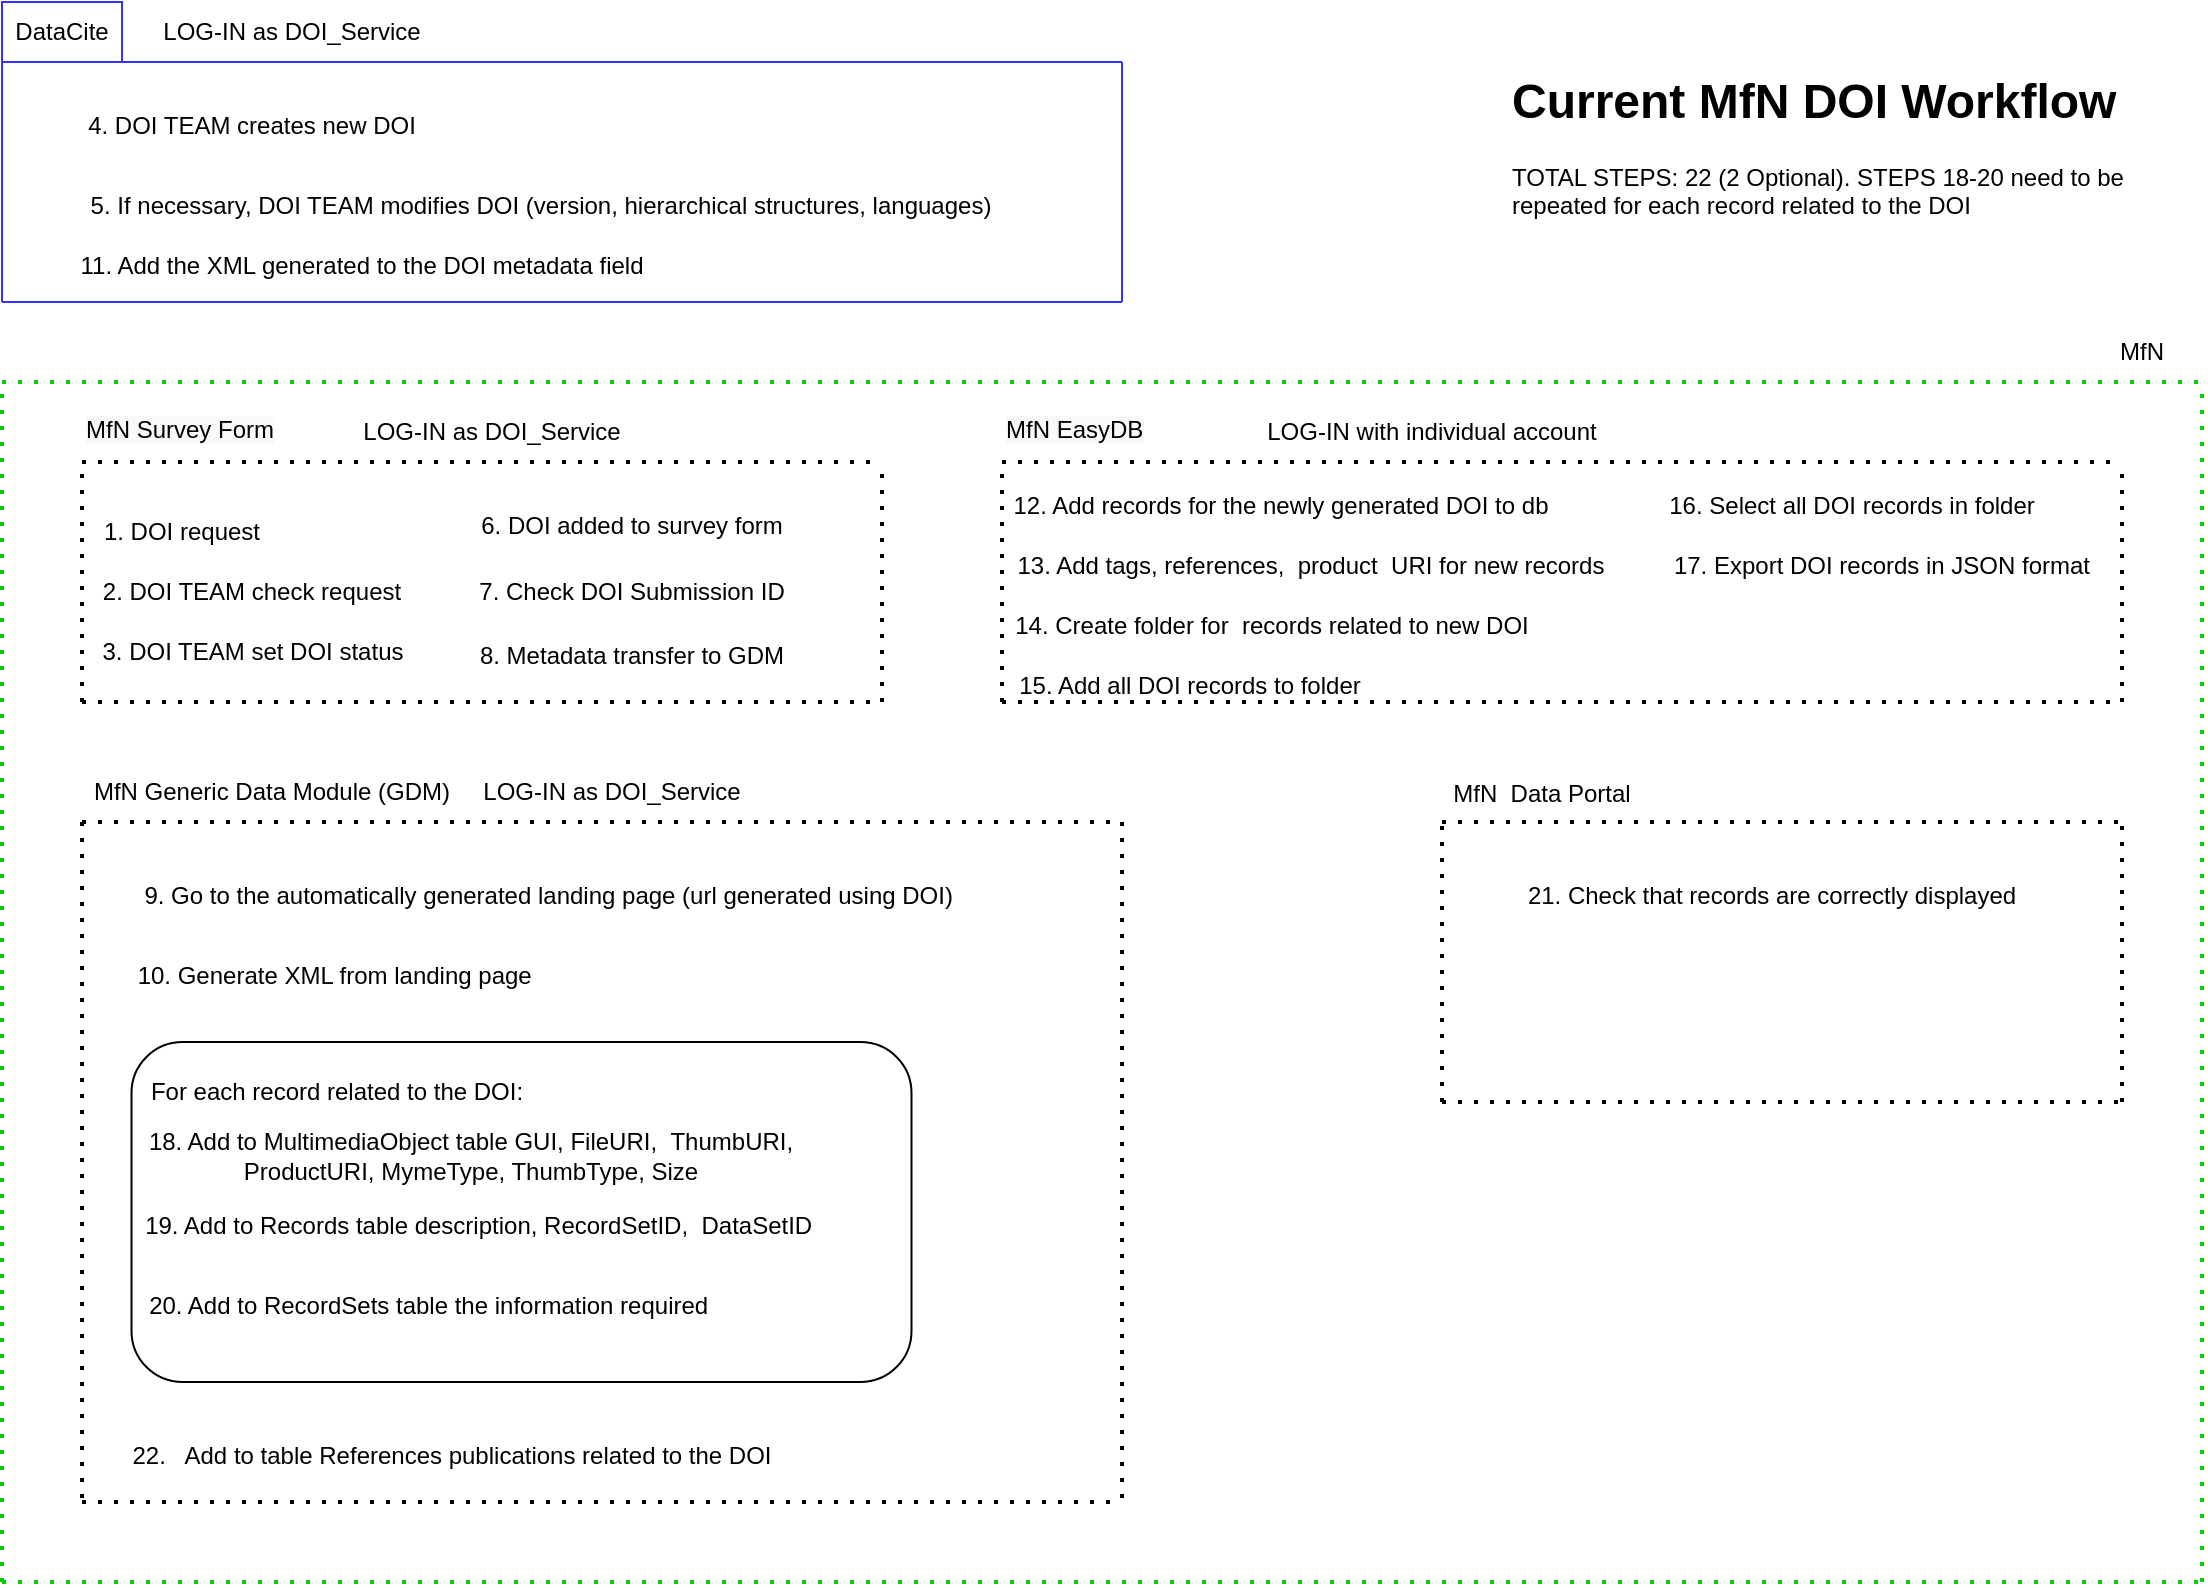 <mxfile version="20.1.1" type="github">
  <diagram id="-1jy5hLoVj57MFFHEsiL" name="Page-1">
    <mxGraphModel dx="1326" dy="738" grid="1" gridSize="10" guides="1" tooltips="1" connect="1" arrows="1" fold="1" page="1" pageScale="1" pageWidth="1169" pageHeight="827" math="0" shadow="0">
      <root>
        <mxCell id="0" />
        <mxCell id="1" parent="0" />
        <mxCell id="CufjEUIWF9jbsMjmMuLT-2" value="&lt;h1&gt;Current MfN DOI Workflow&lt;/h1&gt;&lt;p&gt;TOTAL STEPS: 22 (2 Optional). STEPS 18-20 need to be repeated for each record related to the DOI&lt;/p&gt;&lt;p&gt;&lt;br&gt;&lt;/p&gt;" style="text;html=1;strokeColor=none;fillColor=none;spacing=5;spacingTop=-20;whiteSpace=wrap;overflow=hidden;rounded=0;" parent="1" vertex="1">
          <mxGeometry x="790" y="40" width="350" height="80" as="geometry" />
        </mxCell>
        <mxCell id="CufjEUIWF9jbsMjmMuLT-3" value="" style="endArrow=none;dashed=1;html=1;dashPattern=1 3;strokeWidth=2;rounded=0;strokeColor=#00CC00;" parent="1" edge="1">
          <mxGeometry width="50" height="50" relative="1" as="geometry">
            <mxPoint x="40" y="200" as="sourcePoint" />
            <mxPoint x="1140" y="200" as="targetPoint" />
          </mxGeometry>
        </mxCell>
        <mxCell id="CufjEUIWF9jbsMjmMuLT-4" value="" style="endArrow=none;dashed=1;html=1;dashPattern=1 3;strokeWidth=2;rounded=0;strokeColor=#00CC00;" parent="1" edge="1">
          <mxGeometry width="50" height="50" relative="1" as="geometry">
            <mxPoint x="40" y="800" as="sourcePoint" />
            <mxPoint x="40" y="200" as="targetPoint" />
          </mxGeometry>
        </mxCell>
        <mxCell id="CufjEUIWF9jbsMjmMuLT-5" value="" style="endArrow=none;dashed=1;html=1;dashPattern=1 3;strokeWidth=2;rounded=0;strokeColor=#00CC00;" parent="1" edge="1">
          <mxGeometry width="50" height="50" relative="1" as="geometry">
            <mxPoint x="1140" y="800" as="sourcePoint" />
            <mxPoint x="1140" y="200" as="targetPoint" />
          </mxGeometry>
        </mxCell>
        <mxCell id="CufjEUIWF9jbsMjmMuLT-6" value="" style="endArrow=none;dashed=1;html=1;dashPattern=1 3;strokeWidth=2;rounded=0;strokeColor=#00CC00;" parent="1" edge="1">
          <mxGeometry width="50" height="50" relative="1" as="geometry">
            <mxPoint x="40" y="800" as="sourcePoint" />
            <mxPoint x="1140" y="800" as="targetPoint" />
          </mxGeometry>
        </mxCell>
        <mxCell id="CufjEUIWF9jbsMjmMuLT-10" value="" style="endArrow=none;html=1;rounded=0;strokeColor=#3333FF;" parent="1" edge="1">
          <mxGeometry width="50" height="50" relative="1" as="geometry">
            <mxPoint x="40" y="40" as="sourcePoint" />
            <mxPoint x="600" y="40" as="targetPoint" />
          </mxGeometry>
        </mxCell>
        <mxCell id="CufjEUIWF9jbsMjmMuLT-11" value="" style="endArrow=none;html=1;rounded=0;strokeColor=#3333FF;" parent="1" edge="1">
          <mxGeometry width="50" height="50" relative="1" as="geometry">
            <mxPoint x="40" y="160" as="sourcePoint" />
            <mxPoint x="40" y="40" as="targetPoint" />
          </mxGeometry>
        </mxCell>
        <mxCell id="CufjEUIWF9jbsMjmMuLT-12" value="" style="endArrow=none;html=1;rounded=0;strokeColor=#3333FF;" parent="1" edge="1">
          <mxGeometry width="50" height="50" relative="1" as="geometry">
            <mxPoint x="40" y="160" as="sourcePoint" />
            <mxPoint x="600" y="160" as="targetPoint" />
          </mxGeometry>
        </mxCell>
        <mxCell id="CufjEUIWF9jbsMjmMuLT-13" value="" style="endArrow=none;html=1;rounded=0;strokeColor=#3333FF;" parent="1" edge="1">
          <mxGeometry width="50" height="50" relative="1" as="geometry">
            <mxPoint x="600" y="160" as="sourcePoint" />
            <mxPoint x="600" y="40" as="targetPoint" />
          </mxGeometry>
        </mxCell>
        <mxCell id="CufjEUIWF9jbsMjmMuLT-14" value="DataCite" style="text;html=1;strokeColor=#3333FF;fillColor=none;align=center;verticalAlign=middle;whiteSpace=wrap;rounded=0;" parent="1" vertex="1">
          <mxGeometry x="40" y="10" width="60" height="30" as="geometry" />
        </mxCell>
        <mxCell id="CufjEUIWF9jbsMjmMuLT-15" value="MfN" style="text;html=1;strokeColor=none;fillColor=none;align=center;verticalAlign=middle;whiteSpace=wrap;rounded=0;" parent="1" vertex="1">
          <mxGeometry x="1080" y="170" width="60" height="30" as="geometry" />
        </mxCell>
        <mxCell id="CufjEUIWF9jbsMjmMuLT-17" value="" style="endArrow=none;dashed=1;html=1;dashPattern=1 3;strokeWidth=2;rounded=0;" parent="1" edge="1">
          <mxGeometry width="50" height="50" relative="1" as="geometry">
            <mxPoint x="80" y="240" as="sourcePoint" />
            <mxPoint x="480" y="240" as="targetPoint" />
          </mxGeometry>
        </mxCell>
        <mxCell id="CufjEUIWF9jbsMjmMuLT-18" value="" style="endArrow=none;dashed=1;html=1;dashPattern=1 3;strokeWidth=2;rounded=0;" parent="1" edge="1">
          <mxGeometry width="50" height="50" relative="1" as="geometry">
            <mxPoint x="80" y="360" as="sourcePoint" />
            <mxPoint x="80" y="240" as="targetPoint" />
          </mxGeometry>
        </mxCell>
        <mxCell id="CufjEUIWF9jbsMjmMuLT-19" value="" style="endArrow=none;dashed=1;html=1;dashPattern=1 3;strokeWidth=2;rounded=0;" parent="1" edge="1">
          <mxGeometry width="50" height="50" relative="1" as="geometry">
            <mxPoint x="480" y="360" as="sourcePoint" />
            <mxPoint x="480" y="240" as="targetPoint" />
            <Array as="points" />
          </mxGeometry>
        </mxCell>
        <mxCell id="CufjEUIWF9jbsMjmMuLT-20" value="" style="endArrow=none;dashed=1;html=1;dashPattern=1 3;strokeWidth=2;rounded=0;" parent="1" edge="1">
          <mxGeometry width="50" height="50" relative="1" as="geometry">
            <mxPoint x="80" y="360" as="sourcePoint" />
            <mxPoint x="480" y="360" as="targetPoint" />
            <Array as="points">
              <mxPoint x="210" y="360" />
            </Array>
          </mxGeometry>
        </mxCell>
        <mxCell id="CufjEUIWF9jbsMjmMuLT-23" value="&lt;span style=&quot;caret-color: rgb(0, 0, 0); color: rgb(0, 0, 0); font-family: Helvetica; font-size: 12px; font-style: normal; font-variant-caps: normal; font-weight: 400; letter-spacing: normal; text-align: center; text-indent: 0px; text-transform: none; word-spacing: 0px; -webkit-text-stroke-width: 0px; background-color: rgb(248, 249, 250); text-decoration: none; float: none; display: inline !important;&quot;&gt;MfN Survey Form&lt;/span&gt;" style="text;whiteSpace=wrap;html=1;" parent="1" vertex="1">
          <mxGeometry x="80" y="210" width="130" height="40" as="geometry" />
        </mxCell>
        <mxCell id="CufjEUIWF9jbsMjmMuLT-24" value="" style="endArrow=none;dashed=1;html=1;dashPattern=1 3;strokeWidth=2;rounded=0;" parent="1" edge="1">
          <mxGeometry width="50" height="50" relative="1" as="geometry">
            <mxPoint x="80" y="420" as="sourcePoint" />
            <mxPoint x="600" y="420" as="targetPoint" />
          </mxGeometry>
        </mxCell>
        <mxCell id="CufjEUIWF9jbsMjmMuLT-25" value="" style="endArrow=none;dashed=1;html=1;dashPattern=1 3;strokeWidth=2;rounded=0;" parent="1" edge="1">
          <mxGeometry width="50" height="50" relative="1" as="geometry">
            <mxPoint x="80" y="420" as="sourcePoint" />
            <mxPoint x="80" y="760" as="targetPoint" />
          </mxGeometry>
        </mxCell>
        <mxCell id="CufjEUIWF9jbsMjmMuLT-26" value="" style="endArrow=none;dashed=1;html=1;dashPattern=1 3;strokeWidth=2;rounded=0;" parent="1" edge="1">
          <mxGeometry width="50" height="50" relative="1" as="geometry">
            <mxPoint x="80" y="760" as="sourcePoint" />
            <mxPoint x="600" y="760" as="targetPoint" />
          </mxGeometry>
        </mxCell>
        <mxCell id="CufjEUIWF9jbsMjmMuLT-27" value="" style="endArrow=none;dashed=1;html=1;dashPattern=1 3;strokeWidth=2;rounded=0;" parent="1" edge="1">
          <mxGeometry width="50" height="50" relative="1" as="geometry">
            <mxPoint x="600" y="420" as="sourcePoint" />
            <mxPoint x="600" y="760" as="targetPoint" />
          </mxGeometry>
        </mxCell>
        <mxCell id="CufjEUIWF9jbsMjmMuLT-28" value="MfN Generic Data Module (GDM)" style="text;html=1;strokeColor=none;fillColor=none;align=center;verticalAlign=middle;whiteSpace=wrap;rounded=0;" parent="1" vertex="1">
          <mxGeometry x="80" y="390" width="190" height="30" as="geometry" />
        </mxCell>
        <mxCell id="CufjEUIWF9jbsMjmMuLT-29" value="" style="endArrow=none;dashed=1;html=1;dashPattern=1 3;strokeWidth=2;rounded=0;" parent="1" edge="1">
          <mxGeometry width="50" height="50" relative="1" as="geometry">
            <mxPoint x="540" y="240" as="sourcePoint" />
            <mxPoint x="1100" y="240" as="targetPoint" />
          </mxGeometry>
        </mxCell>
        <mxCell id="CufjEUIWF9jbsMjmMuLT-30" value="" style="endArrow=none;dashed=1;html=1;dashPattern=1 3;strokeWidth=2;rounded=0;" parent="1" edge="1">
          <mxGeometry width="50" height="50" relative="1" as="geometry">
            <mxPoint x="540" y="360" as="sourcePoint" />
            <mxPoint x="1100" y="360" as="targetPoint" />
          </mxGeometry>
        </mxCell>
        <mxCell id="CufjEUIWF9jbsMjmMuLT-31" value="" style="endArrow=none;dashed=1;html=1;dashPattern=1 3;strokeWidth=2;rounded=0;" parent="1" edge="1">
          <mxGeometry width="50" height="50" relative="1" as="geometry">
            <mxPoint x="540" y="360" as="sourcePoint" />
            <mxPoint x="540" y="240" as="targetPoint" />
          </mxGeometry>
        </mxCell>
        <mxCell id="CufjEUIWF9jbsMjmMuLT-32" value="" style="endArrow=none;dashed=1;html=1;dashPattern=1 3;strokeWidth=2;rounded=0;" parent="1" edge="1">
          <mxGeometry width="50" height="50" relative="1" as="geometry">
            <mxPoint x="1100" y="360" as="sourcePoint" />
            <mxPoint x="1100" y="240" as="targetPoint" />
          </mxGeometry>
        </mxCell>
        <mxCell id="CufjEUIWF9jbsMjmMuLT-33" value="&lt;span style=&quot;caret-color: rgb(0, 0, 0); color: rgb(0, 0, 0); font-family: Helvetica; font-size: 12px; font-style: normal; font-variant-caps: normal; font-weight: 400; letter-spacing: normal; text-align: center; text-indent: 0px; text-transform: none; word-spacing: 0px; -webkit-text-stroke-width: 0px; background-color: rgb(248, 249, 250); text-decoration: none; float: none; display: inline !important;&quot;&gt;MfN EasyDB&lt;/span&gt;" style="text;whiteSpace=wrap;html=1;" parent="1" vertex="1">
          <mxGeometry x="540" y="210" width="130" height="40" as="geometry" />
        </mxCell>
        <mxCell id="CufjEUIWF9jbsMjmMuLT-36" value="1. DOI request" style="text;html=1;strokeColor=none;fillColor=none;align=center;verticalAlign=middle;whiteSpace=wrap;rounded=0;" parent="1" vertex="1">
          <mxGeometry x="60" y="260" width="140" height="30" as="geometry" />
        </mxCell>
        <mxCell id="CufjEUIWF9jbsMjmMuLT-37" value="2. DOI TEAM check request" style="text;html=1;strokeColor=none;fillColor=none;align=center;verticalAlign=middle;whiteSpace=wrap;rounded=0;" parent="1" vertex="1">
          <mxGeometry x="80" y="290" width="170" height="30" as="geometry" />
        </mxCell>
        <mxCell id="CufjEUIWF9jbsMjmMuLT-41" value="3. DOI TEAM set DOI status" style="text;html=1;strokeColor=none;fillColor=none;align=center;verticalAlign=middle;whiteSpace=wrap;rounded=0;" parent="1" vertex="1">
          <mxGeometry x="81" y="320" width="169" height="30" as="geometry" />
        </mxCell>
        <mxCell id="CufjEUIWF9jbsMjmMuLT-42" value="LOG-IN as DOI_Service" style="text;html=1;strokeColor=none;fillColor=none;align=center;verticalAlign=middle;whiteSpace=wrap;rounded=0;" parent="1" vertex="1">
          <mxGeometry x="210" y="210" width="150" height="30" as="geometry" />
        </mxCell>
        <mxCell id="CufjEUIWF9jbsMjmMuLT-43" value="LOG-IN as DOI_Service" style="text;html=1;strokeColor=none;fillColor=none;align=center;verticalAlign=middle;whiteSpace=wrap;rounded=0;" parent="1" vertex="1">
          <mxGeometry x="270" y="390" width="150" height="30" as="geometry" />
        </mxCell>
        <mxCell id="CufjEUIWF9jbsMjmMuLT-44" value="LOG-IN as DOI_Service" style="text;html=1;strokeColor=none;fillColor=none;align=center;verticalAlign=middle;whiteSpace=wrap;rounded=0;" parent="1" vertex="1">
          <mxGeometry x="110" y="10" width="150" height="30" as="geometry" />
        </mxCell>
        <mxCell id="CufjEUIWF9jbsMjmMuLT-45" value="LOG-IN with individual account" style="text;html=1;strokeColor=none;fillColor=none;align=center;verticalAlign=middle;whiteSpace=wrap;rounded=0;" parent="1" vertex="1">
          <mxGeometry x="650" y="210" width="210" height="30" as="geometry" />
        </mxCell>
        <mxCell id="CufjEUIWF9jbsMjmMuLT-46" value="4. DOI TEAM creates new DOI" style="text;html=1;strokeColor=none;fillColor=none;align=center;verticalAlign=left;whiteSpace=wrap;rounded=0;" parent="1" vertex="1">
          <mxGeometry x="70" y="50" width="190" height="30" as="geometry" />
        </mxCell>
        <mxCell id="CufjEUIWF9jbsMjmMuLT-47" value="5. If necessary, DOI TEAM modifies DOI (version, hierarchical structures, languages)" style="text;html=1;strokeColor=none;fillColor=none;align=center;verticalAlign=left;whiteSpace=wrap;rounded=0;" parent="1" vertex="1">
          <mxGeometry x="80" y="90" width="459" height="30" as="geometry" />
        </mxCell>
        <mxCell id="CufjEUIWF9jbsMjmMuLT-48" value="6. DOI added to survey form" style="text;html=1;strokeColor=none;fillColor=none;align=center;verticalAlign=left;whiteSpace=wrap;rounded=0;" parent="1" vertex="1">
          <mxGeometry x="270" y="250" width="170" height="30" as="geometry" />
        </mxCell>
        <mxCell id="5RYXw5K6E_C5ybIzZq72-2" value="7. Check DOI Submission ID" style="text;html=1;strokeColor=none;fillColor=none;align=center;verticalAlign=middle;whiteSpace=wrap;rounded=0;" vertex="1" parent="1">
          <mxGeometry x="270" y="290" width="170" height="30" as="geometry" />
        </mxCell>
        <mxCell id="5RYXw5K6E_C5ybIzZq72-3" value="8. Metadata transfer to GDM" style="text;html=1;strokeColor=none;fillColor=none;align=center;verticalAlign=left;whiteSpace=wrap;rounded=0;" vertex="1" parent="1">
          <mxGeometry x="270" y="320" width="170" height="20" as="geometry" />
        </mxCell>
        <mxCell id="5RYXw5K6E_C5ybIzZq72-7" value="9. Go to the automatically generated landing page (url generated using DOI)&amp;nbsp;" style="text;html=1;strokeColor=none;fillColor=none;align=center;verticalAlign=left;whiteSpace=wrap;rounded=0;" vertex="1" parent="1">
          <mxGeometry x="100" y="440" width="430" height="20" as="geometry" />
        </mxCell>
        <mxCell id="5RYXw5K6E_C5ybIzZq72-8" value="10. Generate XML from landing page&amp;nbsp;" style="text;html=1;strokeColor=none;fillColor=none;align=center;verticalAlign=left;whiteSpace=wrap;rounded=0;" vertex="1" parent="1">
          <mxGeometry x="104.75" y="480" width="205.5" height="20" as="geometry" />
        </mxCell>
        <mxCell id="5RYXw5K6E_C5ybIzZq72-9" value="11. Add the XML generated to the DOI metadata field" style="text;html=1;strokeColor=none;fillColor=none;align=center;verticalAlign=left;whiteSpace=wrap;rounded=0;" vertex="1" parent="1">
          <mxGeometry x="70" y="120" width="300" height="30" as="geometry" />
        </mxCell>
        <mxCell id="5RYXw5K6E_C5ybIzZq72-10" value="12. Add records for the newly generated DOI to db" style="text;html=1;strokeColor=none;fillColor=none;align=center;verticalAlign=left;whiteSpace=wrap;rounded=0;" vertex="1" parent="1">
          <mxGeometry x="539" y="240" width="281" height="30" as="geometry" />
        </mxCell>
        <mxCell id="5RYXw5K6E_C5ybIzZq72-11" value="13. Add tags, references, &amp;nbsp;product &amp;nbsp;URI for new records" style="text;html=1;strokeColor=none;fillColor=none;align=center;verticalAlign=left;whiteSpace=wrap;rounded=0;" vertex="1" parent="1">
          <mxGeometry x="539" y="270" width="311" height="30" as="geometry" />
        </mxCell>
        <mxCell id="5RYXw5K6E_C5ybIzZq72-12" value="14. Create folder for &amp;nbsp;records related to new DOI" style="text;html=1;strokeColor=none;fillColor=none;align=center;verticalAlign=left;whiteSpace=wrap;rounded=0;" vertex="1" parent="1">
          <mxGeometry x="520" y="300" width="310" height="30" as="geometry" />
        </mxCell>
        <mxCell id="5RYXw5K6E_C5ybIzZq72-13" value="15. Add all DOI records to folder" style="text;html=1;strokeColor=none;fillColor=none;align=center;verticalAlign=left;whiteSpace=wrap;rounded=0;" vertex="1" parent="1">
          <mxGeometry x="539" y="330" width="190" height="30" as="geometry" />
        </mxCell>
        <mxCell id="5RYXw5K6E_C5ybIzZq72-14" value="16. Select all DOI records in folder" style="text;html=1;strokeColor=none;fillColor=none;align=center;verticalAlign=left;whiteSpace=wrap;rounded=0;" vertex="1" parent="1">
          <mxGeometry x="810" y="240" width="310" height="30" as="geometry" />
        </mxCell>
        <mxCell id="5RYXw5K6E_C5ybIzZq72-15" value="17. Export DOI records in JSON format" style="text;html=1;strokeColor=none;fillColor=none;align=center;verticalAlign=left;whiteSpace=wrap;rounded=0;" vertex="1" parent="1">
          <mxGeometry x="840" y="270" width="280" height="30" as="geometry" />
        </mxCell>
        <mxCell id="5RYXw5K6E_C5ybIzZq72-17" value="" style="rounded=1;whiteSpace=wrap;html=1;" vertex="1" parent="1">
          <mxGeometry x="104.75" y="530" width="390" height="170" as="geometry" />
        </mxCell>
        <mxCell id="5RYXw5K6E_C5ybIzZq72-18" value="For each record related to the DOI:" style="text;html=1;strokeColor=none;fillColor=none;align=center;verticalAlign=middle;whiteSpace=wrap;rounded=0;" vertex="1" parent="1">
          <mxGeometry x="70" y="540" width="275" height="30" as="geometry" />
        </mxCell>
        <mxCell id="5RYXw5K6E_C5ybIzZq72-19" value="18. Add to MultimediaObject table GUI, FileURI, &amp;nbsp;ThumbURI, ProductURI, MymeType, ThumbType, Size" style="text;html=1;strokeColor=none;fillColor=none;align=center;verticalAlign=left;whiteSpace=wrap;rounded=0;" vertex="1" parent="1">
          <mxGeometry x="80" y="560" width="389" height="40" as="geometry" />
        </mxCell>
        <mxCell id="5RYXw5K6E_C5ybIzZq72-20" value="19. Add to Records table description, RecordSetID, &amp;nbsp;DataSetID&amp;nbsp;" style="text;html=1;strokeColor=none;fillColor=none;align=center;verticalAlign=left;whiteSpace=wrap;rounded=0;" vertex="1" parent="1">
          <mxGeometry x="90" y="595" width="380" height="40" as="geometry" />
        </mxCell>
        <mxCell id="5RYXw5K6E_C5ybIzZq72-21" value="20. Add to RecordSets table the information required&amp;nbsp;" style="text;html=1;strokeColor=none;fillColor=none;align=center;verticalAlign=left;whiteSpace=wrap;rounded=0;" vertex="1" parent="1">
          <mxGeometry x="90" y="635" width="330" height="40" as="geometry" />
        </mxCell>
        <mxCell id="5RYXw5K6E_C5ybIzZq72-22" value="" style="endArrow=none;dashed=1;html=1;dashPattern=1 3;strokeWidth=2;rounded=0;" edge="1" parent="1">
          <mxGeometry width="50" height="50" relative="1" as="geometry">
            <mxPoint x="760" y="420" as="sourcePoint" />
            <mxPoint x="1100" y="420" as="targetPoint" />
          </mxGeometry>
        </mxCell>
        <mxCell id="5RYXw5K6E_C5ybIzZq72-23" value="" style="endArrow=none;dashed=1;html=1;dashPattern=1 3;strokeWidth=2;rounded=0;" edge="1" parent="1">
          <mxGeometry width="50" height="50" relative="1" as="geometry">
            <mxPoint x="760" y="560" as="sourcePoint" />
            <mxPoint x="1100" y="560" as="targetPoint" />
          </mxGeometry>
        </mxCell>
        <mxCell id="5RYXw5K6E_C5ybIzZq72-24" value="" style="endArrow=none;dashed=1;html=1;dashPattern=1 3;strokeWidth=2;rounded=0;" edge="1" parent="1">
          <mxGeometry width="50" height="50" relative="1" as="geometry">
            <mxPoint x="760" y="560" as="sourcePoint" />
            <mxPoint x="760" y="420" as="targetPoint" />
          </mxGeometry>
        </mxCell>
        <mxCell id="5RYXw5K6E_C5ybIzZq72-25" value="" style="endArrow=none;dashed=1;html=1;dashPattern=1 3;strokeWidth=2;rounded=0;" edge="1" parent="1">
          <mxGeometry width="50" height="50" relative="1" as="geometry">
            <mxPoint x="1100" y="560" as="sourcePoint" />
            <mxPoint x="1100" y="420" as="targetPoint" />
          </mxGeometry>
        </mxCell>
        <mxCell id="5RYXw5K6E_C5ybIzZq72-26" value="MfN &amp;nbsp;Data Portal" style="text;html=1;strokeColor=none;fillColor=none;align=center;verticalAlign=left;whiteSpace=wrap;rounded=0;" vertex="1" parent="1">
          <mxGeometry x="750" y="384" width="120" height="30" as="geometry" />
        </mxCell>
        <mxCell id="5RYXw5K6E_C5ybIzZq72-27" value="21. Check that records are correctly displayed" style="text;html=1;strokeColor=none;fillColor=none;align=center;verticalAlign=left;whiteSpace=wrap;rounded=0;" vertex="1" parent="1">
          <mxGeometry x="760" y="430" width="330" height="40" as="geometry" />
        </mxCell>
        <mxCell id="5RYXw5K6E_C5ybIzZq72-28" value="22. &amp;nbsp; Add to table References publications related to the DOI" style="text;html=1;strokeColor=none;fillColor=none;align=center;verticalAlign=left;whiteSpace=wrap;rounded=0;" vertex="1" parent="1">
          <mxGeometry x="100" y="710" width="330" height="40" as="geometry" />
        </mxCell>
        <mxCell id="5RYXw5K6E_C5ybIzZq72-29" style="edgeStyle=none;rounded=0;orthogonalLoop=1;jettySize=auto;html=1;exitX=0.25;exitY=1;exitDx=0;exitDy=0;" edge="1" parent="1" source="5RYXw5K6E_C5ybIzZq72-7" target="5RYXw5K6E_C5ybIzZq72-7">
          <mxGeometry relative="1" as="geometry" />
        </mxCell>
      </root>
    </mxGraphModel>
  </diagram>
</mxfile>
